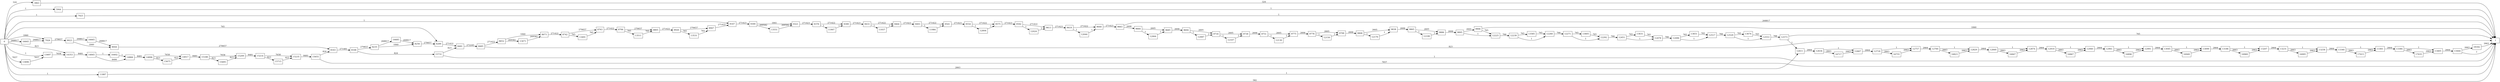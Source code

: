 digraph {
	graph [rankdir=LR]
	node [shape=rectangle]
	3963 -> 1 [label=324]
	5944 -> 1 [label=1]
	7925 -> 1 [label=1]
	7926 -> 8023 [label=270657]
	8023 -> 8044 [label=1840]
	8023 -> 16665 [label=268817]
	8044 -> 8163 [label=270657]
	8163 -> 8168 [label=271481]
	8168 -> 8235 [label=270657]
	8168 -> 15731 [label=824]
	8235 -> 8256 [label=1840]
	8235 -> 16685 [label=268817]
	8256 -> 8289 [label=270657]
	8289 -> 8481 [label=271422]
	8481 -> 8485 [label=272245]
	8485 -> 8652 [label=271422]
	8485 -> 1 [label=823]
	8652 -> 8673 [label=1840]
	8652 -> 13471 [label=269582]
	8673 -> 8742 [label=271422]
	8742 -> 8763 [label=270657]
	8742 -> 13491 [label=765]
	8763 -> 8784 [label=271422]
	8784 -> 8805 [label=270657]
	8784 -> 13511 [label=765]
	8805 -> 8926 [label=271422]
	8926 -> 8947 [label=270657]
	8926 -> 13531 [label=765]
	8947 -> 9167 [label=271422]
	9167 -> 9300 [label=271423]
	9300 -> 9321 [label=1841]
	9300 -> 13551 [label=269582]
	9321 -> 9378 [label=271423]
	9378 -> 9399 [label=271422]
	9378 -> 11907 [label=1]
	9399 -> 9433 [label=271423]
	9433 -> 9464 [label=271422]
	9433 -> 11937 [label=1]
	9464 -> 9493 [label=271423]
	9493 -> 9541 [label=271422]
	9493 -> 11984 [label=1]
	9541 -> 9554 [label=271423]
	9554 -> 9575 [label=271422]
	9554 -> 12004 [label=1]
	9575 -> 9592 [label=271423]
	9592 -> 9613 [label=271422]
	9592 -> 12024 [label=1]
	9613 -> 9619 [label=271423]
	9619 -> 9640 [label=271422]
	9619 -> 12044 [label=1]
	9640 -> 9663 [label=271423]
	9663 -> 9664 [label=2606]
	9663 -> 1 [label=268817]
	9664 -> 9685 [label=2605]
	9664 -> 12064 [label=1]
	9685 -> 9694 [label=2606]
	9694 -> 9718 [label=2605]
	9694 -> 12087 [label=1]
	9718 -> 9739 [label=2605]
	9718 -> 12107 [label=1]
	9739 -> 9751 [label=2606]
	9751 -> 9775 [label=2605]
	9751 -> 12130 [label=1]
	9775 -> 9778 [label=2606]
	9778 -> 9799 [label=2605]
	9778 -> 12150 [label=1]
	9799 -> 9808 [label=2606]
	9808 -> 9838 [label=2605]
	9808 -> 12179 [label=1]
	9838 -> 9865 [label=2606]
	9865 -> 9886 [label=2605]
	9865 -> 12199 [label=1]
	9886 -> 9895 [label=2606]
	9895 -> 9906 [label=2605]
	9895 -> 12225 [label=1]
	9906 -> 1 [label=1840]
	9906 -> 12225 [label=765]
	11887 -> 1 [label=1]
	11907 -> 9399 [label=1]
	11937 -> 9464 [label=1]
	11984 -> 9541 [label=1]
	12004 -> 9575 [label=1]
	12024 -> 9613 [label=1]
	12044 -> 9640 [label=1]
	12064 -> 9685 [label=1]
	12087 -> 9718 [label=1]
	12107 -> 9739 [label=1]
	12130 -> 9775 [label=1]
	12150 -> 9799 [label=1]
	12179 -> 9838 [label=1]
	12199 -> 9886 [label=1]
	12225 -> 12239 [label=766]
	12239 -> 12260 [label=1]
	12239 -> 13585 [label=765]
	12260 -> 12271 [label=766]
	12271 -> 12292 [label=1]
	12271 -> 13605 [label=765]
	12292 -> 12451 [label=766]
	12451 -> 12478 [label=1]
	12451 -> 13631 [label=765]
	12478 -> 12496 [label=766]
	12496 -> 12517 [label=1]
	12496 -> 13651 [label=765]
	12517 -> 12529 [label=766]
	12529 -> 12553 [label=1]
	12529 -> 13674 [label=765]
	12553 -> 12573 [label=766]
	12573 -> 1 [label=765]
	12573 -> 12611 [label=1]
	12611 -> 12634 [label=2664]
	12634 -> 12667 [label=1]
	12634 -> 16717 [label=2663]
	12667 -> 12718 [label=2664]
	12718 -> 12757 [label=1]
	12718 -> 16755 [label=2663]
	12757 -> 12760 [label=2664]
	12760 -> 12829 [label=1]
	12760 -> 16823 [label=2663]
	12829 -> 12849 [label=2664]
	12849 -> 12874 [label=1]
	12849 -> 16847 [label=2663]
	12874 -> 12919 [label=2664]
	12919 -> 12940 [label=1]
	12919 -> 16867 [label=2663]
	12940 -> 12961 [label=2664]
	12961 -> 12991 [label=1]
	12961 -> 16896 [label=2663]
	12991 -> 13045 [label=2664]
	13045 -> 13099 [label=1]
	13045 -> 16949 [label=2663]
	13099 -> 13186 [label=2664]
	13186 -> 13207 [label=1]
	13186 -> 16969 [label=2663]
	13207 -> 13231 [label=2664]
	13231 -> 13258 [label=1]
	13231 -> 16995 [label=2663]
	13258 -> 13340 [label=2664]
	13340 -> 13361 [label=1]
	13340 -> 17015 [label=2663]
	13361 -> 13384 [label=2664]
	13384 -> 13405 [label=1]
	13384 -> 17035 [label=2663]
	13405 -> 13444 [label=2664]
	13444 -> 1 [label=1]
	13444 -> 18182 [label=2663]
	13471 -> 8673 [label=269582]
	13491 -> 8763 [label=765]
	13511 -> 8805 [label=765]
	13531 -> 8947 [label=765]
	13551 -> 9321 [label=269582]
	13585 -> 12260 [label=765]
	13605 -> 12292 [label=765]
	13631 -> 12478 [label=765]
	13651 -> 12517 [label=765]
	13674 -> 12553 [label=765]
	13696 -> 13697 [label=7657]
	13697 -> 14353 [label=7658]
	14353 -> 14845 [label=8481]
	14845 -> 14866 [label=8480]
	14845 -> 16402 [label=1]
	14866 -> 14896 [label=8481]
	14896 -> 14917 [label=7658]
	14896 -> 15675 [label=823]
	14917 -> 15188 [label=8481]
	15188 -> 15209 [label=7658]
	15188 -> 15695 [label=823]
	15209 -> 15214 [label=8481]
	15214 -> 15235 [label=7658]
	15214 -> 15715 [label=823]
	15235 -> 15655 [label=8481]
	15655 -> 1 [label=7657]
	15655 -> 8163 [label=824]
	15675 -> 14917 [label=823]
	15695 -> 15209 [label=823]
	15715 -> 15235 [label=823]
	15731 -> 1 [label=1]
	15731 -> 8481 [label=823]
	16402 -> 14866 [label=1]
	16645 -> 7926 [label=268817]
	16665 -> 8044 [label=268817]
	16685 -> 8256 [label=268817]
	16717 -> 12667 [label=2663]
	16755 -> 12757 [label=2663]
	16823 -> 12829 [label=2663]
	16847 -> 12874 [label=2663]
	16867 -> 12940 [label=2663]
	16896 -> 12991 [label=2663]
	16949 -> 13099 [label=2663]
	16969 -> 13207 [label=2663]
	16995 -> 13258 [label=2663]
	17015 -> 13361 [label=2663]
	17035 -> 13405 [label=2663]
	18182 -> 1 [label=2663]
	0 -> 7926 [label=1840]
	0 -> 9167 [label=1]
	0 -> 8289 [label=765]
	0 -> 14353 [label=823]
	0 -> 13697 [label=1]
	0 -> 12611 [label=2663]
	0 -> 1 [label=582]
	0 -> 3963 [label=324]
	0 -> 5944 [label=1]
	0 -> 7925 [label=1]
	0 -> 11887 [label=1]
	0 -> 13696 [label=7657]
	0 -> 16645 [label=268817]
}
